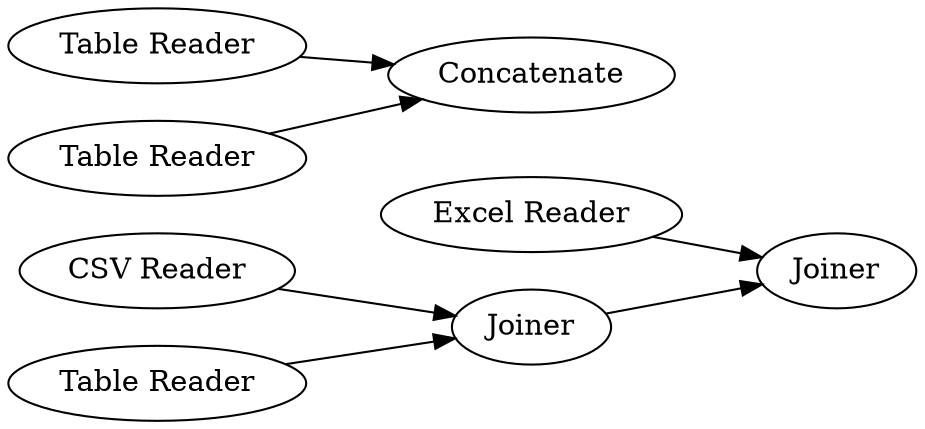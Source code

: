 digraph {
	19 [label="Excel Reader"]
	30 [label="CSV Reader"]
	31 [label="Table Reader"]
	32 [label="Table Reader"]
	33 [label="Table Reader"]
	34 [label=Joiner]
	35 [label=Joiner]
	36 [label=Concatenate]
	19 -> 35
	30 -> 34
	31 -> 34
	32 -> 36
	33 -> 36
	34 -> 35
	rankdir=LR
}
